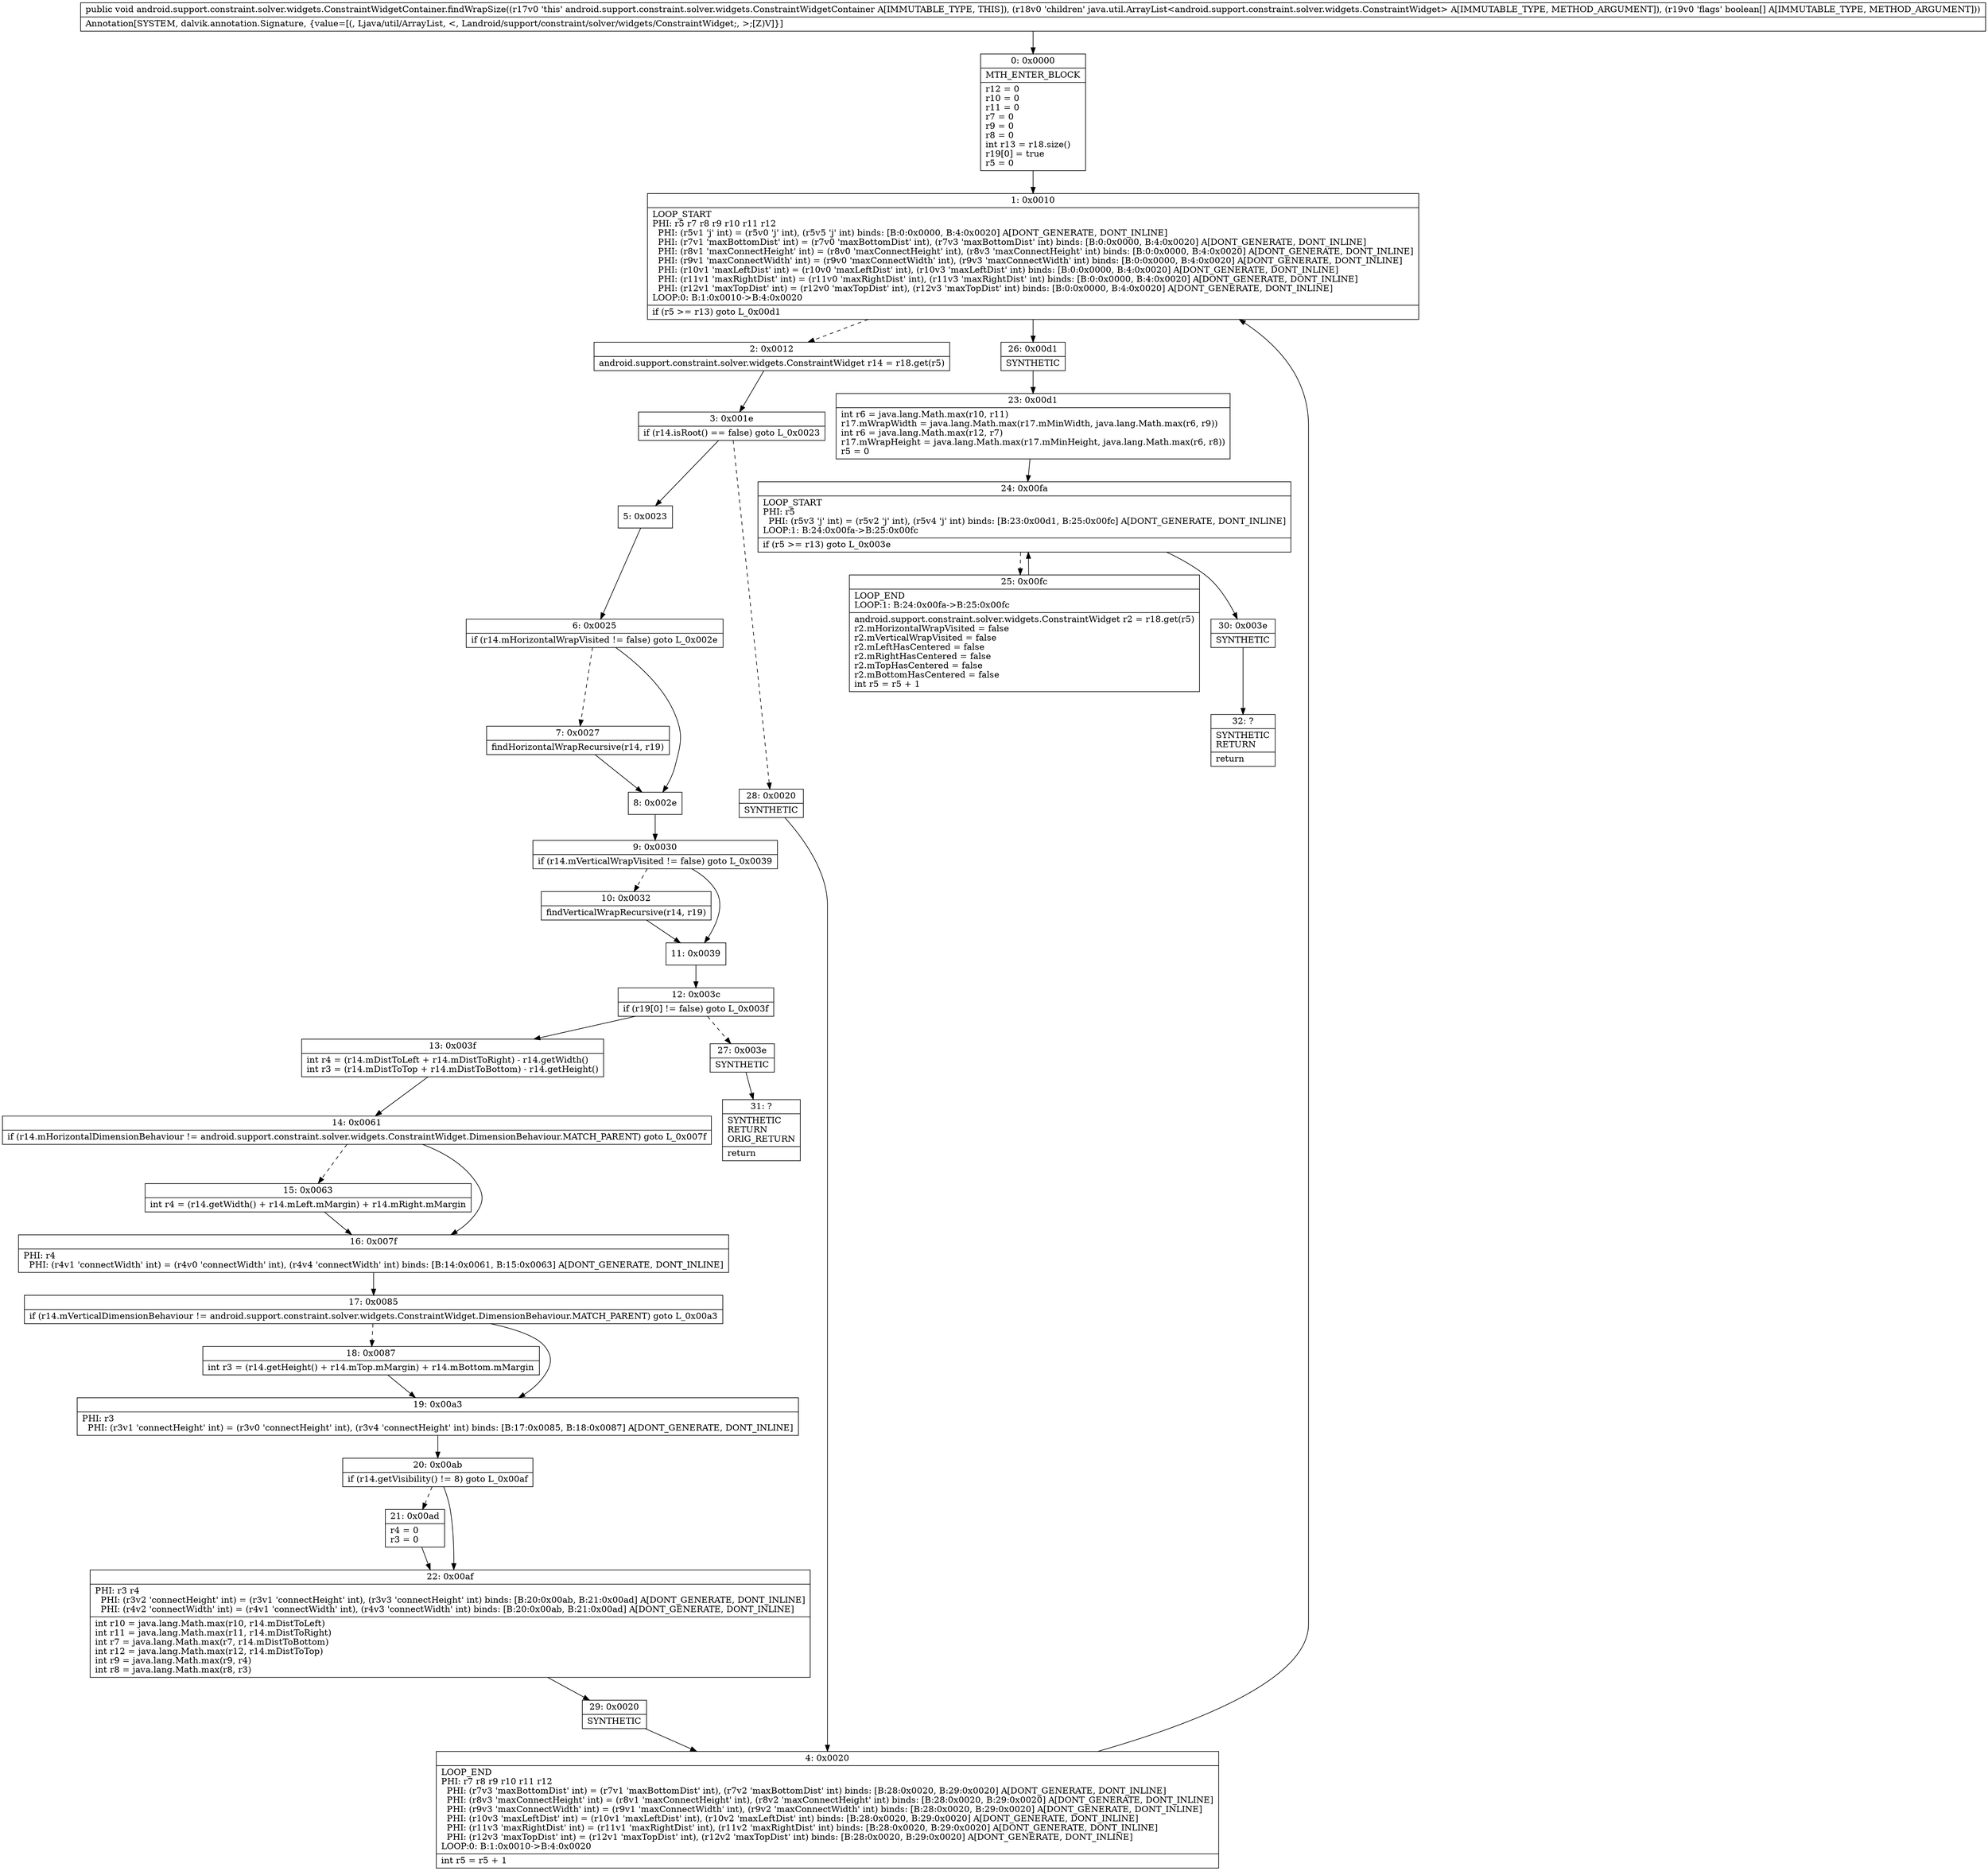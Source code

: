 digraph "CFG forandroid.support.constraint.solver.widgets.ConstraintWidgetContainer.findWrapSize(Ljava\/util\/ArrayList;[Z)V" {
Node_0 [shape=record,label="{0\:\ 0x0000|MTH_ENTER_BLOCK\l|r12 = 0\lr10 = 0\lr11 = 0\lr7 = 0\lr9 = 0\lr8 = 0\lint r13 = r18.size()\lr19[0] = true\lr5 = 0\l}"];
Node_1 [shape=record,label="{1\:\ 0x0010|LOOP_START\lPHI: r5 r7 r8 r9 r10 r11 r12 \l  PHI: (r5v1 'j' int) = (r5v0 'j' int), (r5v5 'j' int) binds: [B:0:0x0000, B:4:0x0020] A[DONT_GENERATE, DONT_INLINE]\l  PHI: (r7v1 'maxBottomDist' int) = (r7v0 'maxBottomDist' int), (r7v3 'maxBottomDist' int) binds: [B:0:0x0000, B:4:0x0020] A[DONT_GENERATE, DONT_INLINE]\l  PHI: (r8v1 'maxConnectHeight' int) = (r8v0 'maxConnectHeight' int), (r8v3 'maxConnectHeight' int) binds: [B:0:0x0000, B:4:0x0020] A[DONT_GENERATE, DONT_INLINE]\l  PHI: (r9v1 'maxConnectWidth' int) = (r9v0 'maxConnectWidth' int), (r9v3 'maxConnectWidth' int) binds: [B:0:0x0000, B:4:0x0020] A[DONT_GENERATE, DONT_INLINE]\l  PHI: (r10v1 'maxLeftDist' int) = (r10v0 'maxLeftDist' int), (r10v3 'maxLeftDist' int) binds: [B:0:0x0000, B:4:0x0020] A[DONT_GENERATE, DONT_INLINE]\l  PHI: (r11v1 'maxRightDist' int) = (r11v0 'maxRightDist' int), (r11v3 'maxRightDist' int) binds: [B:0:0x0000, B:4:0x0020] A[DONT_GENERATE, DONT_INLINE]\l  PHI: (r12v1 'maxTopDist' int) = (r12v0 'maxTopDist' int), (r12v3 'maxTopDist' int) binds: [B:0:0x0000, B:4:0x0020] A[DONT_GENERATE, DONT_INLINE]\lLOOP:0: B:1:0x0010\-\>B:4:0x0020\l|if (r5 \>= r13) goto L_0x00d1\l}"];
Node_2 [shape=record,label="{2\:\ 0x0012|android.support.constraint.solver.widgets.ConstraintWidget r14 = r18.get(r5)\l}"];
Node_3 [shape=record,label="{3\:\ 0x001e|if (r14.isRoot() == false) goto L_0x0023\l}"];
Node_4 [shape=record,label="{4\:\ 0x0020|LOOP_END\lPHI: r7 r8 r9 r10 r11 r12 \l  PHI: (r7v3 'maxBottomDist' int) = (r7v1 'maxBottomDist' int), (r7v2 'maxBottomDist' int) binds: [B:28:0x0020, B:29:0x0020] A[DONT_GENERATE, DONT_INLINE]\l  PHI: (r8v3 'maxConnectHeight' int) = (r8v1 'maxConnectHeight' int), (r8v2 'maxConnectHeight' int) binds: [B:28:0x0020, B:29:0x0020] A[DONT_GENERATE, DONT_INLINE]\l  PHI: (r9v3 'maxConnectWidth' int) = (r9v1 'maxConnectWidth' int), (r9v2 'maxConnectWidth' int) binds: [B:28:0x0020, B:29:0x0020] A[DONT_GENERATE, DONT_INLINE]\l  PHI: (r10v3 'maxLeftDist' int) = (r10v1 'maxLeftDist' int), (r10v2 'maxLeftDist' int) binds: [B:28:0x0020, B:29:0x0020] A[DONT_GENERATE, DONT_INLINE]\l  PHI: (r11v3 'maxRightDist' int) = (r11v1 'maxRightDist' int), (r11v2 'maxRightDist' int) binds: [B:28:0x0020, B:29:0x0020] A[DONT_GENERATE, DONT_INLINE]\l  PHI: (r12v3 'maxTopDist' int) = (r12v1 'maxTopDist' int), (r12v2 'maxTopDist' int) binds: [B:28:0x0020, B:29:0x0020] A[DONT_GENERATE, DONT_INLINE]\lLOOP:0: B:1:0x0010\-\>B:4:0x0020\l|int r5 = r5 + 1\l}"];
Node_5 [shape=record,label="{5\:\ 0x0023}"];
Node_6 [shape=record,label="{6\:\ 0x0025|if (r14.mHorizontalWrapVisited != false) goto L_0x002e\l}"];
Node_7 [shape=record,label="{7\:\ 0x0027|findHorizontalWrapRecursive(r14, r19)\l}"];
Node_8 [shape=record,label="{8\:\ 0x002e}"];
Node_9 [shape=record,label="{9\:\ 0x0030|if (r14.mVerticalWrapVisited != false) goto L_0x0039\l}"];
Node_10 [shape=record,label="{10\:\ 0x0032|findVerticalWrapRecursive(r14, r19)\l}"];
Node_11 [shape=record,label="{11\:\ 0x0039}"];
Node_12 [shape=record,label="{12\:\ 0x003c|if (r19[0] != false) goto L_0x003f\l}"];
Node_13 [shape=record,label="{13\:\ 0x003f|int r4 = (r14.mDistToLeft + r14.mDistToRight) \- r14.getWidth()\lint r3 = (r14.mDistToTop + r14.mDistToBottom) \- r14.getHeight()\l}"];
Node_14 [shape=record,label="{14\:\ 0x0061|if (r14.mHorizontalDimensionBehaviour != android.support.constraint.solver.widgets.ConstraintWidget.DimensionBehaviour.MATCH_PARENT) goto L_0x007f\l}"];
Node_15 [shape=record,label="{15\:\ 0x0063|int r4 = (r14.getWidth() + r14.mLeft.mMargin) + r14.mRight.mMargin\l}"];
Node_16 [shape=record,label="{16\:\ 0x007f|PHI: r4 \l  PHI: (r4v1 'connectWidth' int) = (r4v0 'connectWidth' int), (r4v4 'connectWidth' int) binds: [B:14:0x0061, B:15:0x0063] A[DONT_GENERATE, DONT_INLINE]\l}"];
Node_17 [shape=record,label="{17\:\ 0x0085|if (r14.mVerticalDimensionBehaviour != android.support.constraint.solver.widgets.ConstraintWidget.DimensionBehaviour.MATCH_PARENT) goto L_0x00a3\l}"];
Node_18 [shape=record,label="{18\:\ 0x0087|int r3 = (r14.getHeight() + r14.mTop.mMargin) + r14.mBottom.mMargin\l}"];
Node_19 [shape=record,label="{19\:\ 0x00a3|PHI: r3 \l  PHI: (r3v1 'connectHeight' int) = (r3v0 'connectHeight' int), (r3v4 'connectHeight' int) binds: [B:17:0x0085, B:18:0x0087] A[DONT_GENERATE, DONT_INLINE]\l}"];
Node_20 [shape=record,label="{20\:\ 0x00ab|if (r14.getVisibility() != 8) goto L_0x00af\l}"];
Node_21 [shape=record,label="{21\:\ 0x00ad|r4 = 0\lr3 = 0\l}"];
Node_22 [shape=record,label="{22\:\ 0x00af|PHI: r3 r4 \l  PHI: (r3v2 'connectHeight' int) = (r3v1 'connectHeight' int), (r3v3 'connectHeight' int) binds: [B:20:0x00ab, B:21:0x00ad] A[DONT_GENERATE, DONT_INLINE]\l  PHI: (r4v2 'connectWidth' int) = (r4v1 'connectWidth' int), (r4v3 'connectWidth' int) binds: [B:20:0x00ab, B:21:0x00ad] A[DONT_GENERATE, DONT_INLINE]\l|int r10 = java.lang.Math.max(r10, r14.mDistToLeft)\lint r11 = java.lang.Math.max(r11, r14.mDistToRight)\lint r7 = java.lang.Math.max(r7, r14.mDistToBottom)\lint r12 = java.lang.Math.max(r12, r14.mDistToTop)\lint r9 = java.lang.Math.max(r9, r4)\lint r8 = java.lang.Math.max(r8, r3)\l}"];
Node_23 [shape=record,label="{23\:\ 0x00d1|int r6 = java.lang.Math.max(r10, r11)\lr17.mWrapWidth = java.lang.Math.max(r17.mMinWidth, java.lang.Math.max(r6, r9))\lint r6 = java.lang.Math.max(r12, r7)\lr17.mWrapHeight = java.lang.Math.max(r17.mMinHeight, java.lang.Math.max(r6, r8))\lr5 = 0\l}"];
Node_24 [shape=record,label="{24\:\ 0x00fa|LOOP_START\lPHI: r5 \l  PHI: (r5v3 'j' int) = (r5v2 'j' int), (r5v4 'j' int) binds: [B:23:0x00d1, B:25:0x00fc] A[DONT_GENERATE, DONT_INLINE]\lLOOP:1: B:24:0x00fa\-\>B:25:0x00fc\l|if (r5 \>= r13) goto L_0x003e\l}"];
Node_25 [shape=record,label="{25\:\ 0x00fc|LOOP_END\lLOOP:1: B:24:0x00fa\-\>B:25:0x00fc\l|android.support.constraint.solver.widgets.ConstraintWidget r2 = r18.get(r5)\lr2.mHorizontalWrapVisited = false\lr2.mVerticalWrapVisited = false\lr2.mLeftHasCentered = false\lr2.mRightHasCentered = false\lr2.mTopHasCentered = false\lr2.mBottomHasCentered = false\lint r5 = r5 + 1\l}"];
Node_26 [shape=record,label="{26\:\ 0x00d1|SYNTHETIC\l}"];
Node_27 [shape=record,label="{27\:\ 0x003e|SYNTHETIC\l}"];
Node_28 [shape=record,label="{28\:\ 0x0020|SYNTHETIC\l}"];
Node_29 [shape=record,label="{29\:\ 0x0020|SYNTHETIC\l}"];
Node_30 [shape=record,label="{30\:\ 0x003e|SYNTHETIC\l}"];
Node_31 [shape=record,label="{31\:\ ?|SYNTHETIC\lRETURN\lORIG_RETURN\l|return\l}"];
Node_32 [shape=record,label="{32\:\ ?|SYNTHETIC\lRETURN\l|return\l}"];
MethodNode[shape=record,label="{public void android.support.constraint.solver.widgets.ConstraintWidgetContainer.findWrapSize((r17v0 'this' android.support.constraint.solver.widgets.ConstraintWidgetContainer A[IMMUTABLE_TYPE, THIS]), (r18v0 'children' java.util.ArrayList\<android.support.constraint.solver.widgets.ConstraintWidget\> A[IMMUTABLE_TYPE, METHOD_ARGUMENT]), (r19v0 'flags' boolean[] A[IMMUTABLE_TYPE, METHOD_ARGUMENT]))  | Annotation[SYSTEM, dalvik.annotation.Signature, \{value=[(, Ljava\/util\/ArrayList, \<, Landroid\/support\/constraint\/solver\/widgets\/ConstraintWidget;, \>;[Z)V]\}]\l}"];
MethodNode -> Node_0;
Node_0 -> Node_1;
Node_1 -> Node_2[style=dashed];
Node_1 -> Node_26;
Node_2 -> Node_3;
Node_3 -> Node_5;
Node_3 -> Node_28[style=dashed];
Node_4 -> Node_1;
Node_5 -> Node_6;
Node_6 -> Node_7[style=dashed];
Node_6 -> Node_8;
Node_7 -> Node_8;
Node_8 -> Node_9;
Node_9 -> Node_10[style=dashed];
Node_9 -> Node_11;
Node_10 -> Node_11;
Node_11 -> Node_12;
Node_12 -> Node_13;
Node_12 -> Node_27[style=dashed];
Node_13 -> Node_14;
Node_14 -> Node_15[style=dashed];
Node_14 -> Node_16;
Node_15 -> Node_16;
Node_16 -> Node_17;
Node_17 -> Node_18[style=dashed];
Node_17 -> Node_19;
Node_18 -> Node_19;
Node_19 -> Node_20;
Node_20 -> Node_21[style=dashed];
Node_20 -> Node_22;
Node_21 -> Node_22;
Node_22 -> Node_29;
Node_23 -> Node_24;
Node_24 -> Node_25[style=dashed];
Node_24 -> Node_30;
Node_25 -> Node_24;
Node_26 -> Node_23;
Node_27 -> Node_31;
Node_28 -> Node_4;
Node_29 -> Node_4;
Node_30 -> Node_32;
}

